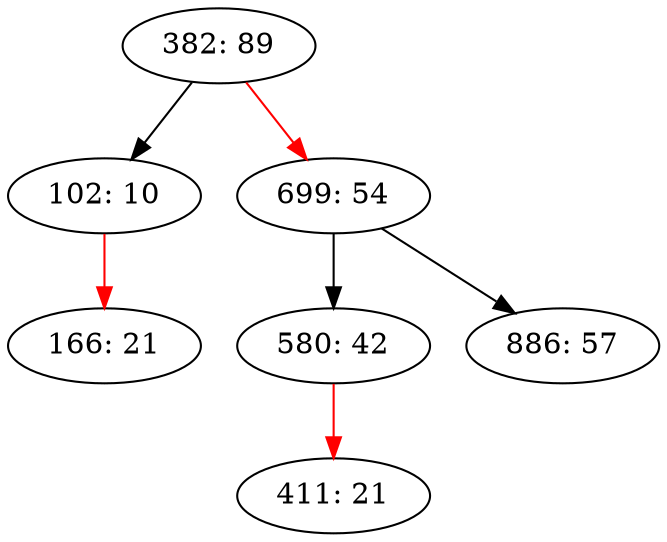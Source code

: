 digraph LLRB {
"382: 89";
"382: 89" -> "102: 10";
"102: 10";
"102: 10" -> "166: 21"[color = red ];
"166: 21";
"382: 89" -> "699: 54"[color = red ];
"699: 54";
"699: 54" -> "580: 42";
"580: 42";
"580: 42" -> "411: 21"[color = red ];
"411: 21";
"699: 54" -> "886: 57";
"886: 57";
}

